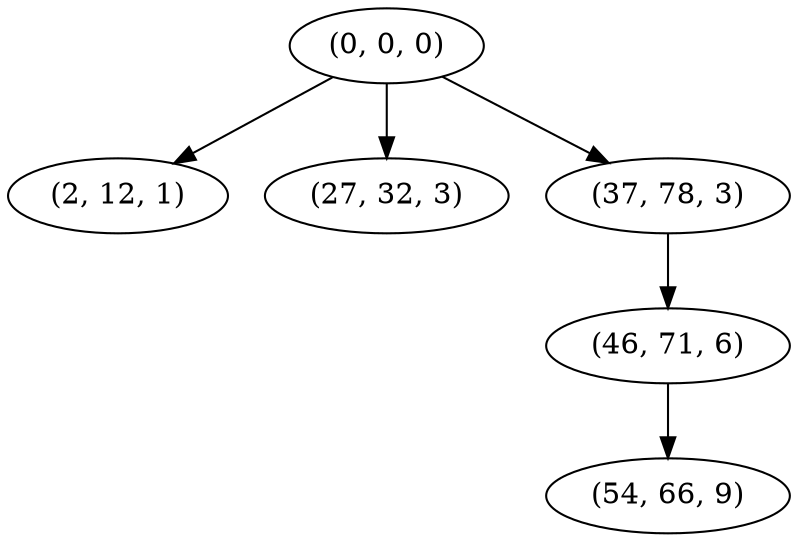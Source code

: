 digraph tree {
    "(0, 0, 0)";
    "(2, 12, 1)";
    "(27, 32, 3)";
    "(37, 78, 3)";
    "(46, 71, 6)";
    "(54, 66, 9)";
    "(0, 0, 0)" -> "(2, 12, 1)";
    "(0, 0, 0)" -> "(27, 32, 3)";
    "(0, 0, 0)" -> "(37, 78, 3)";
    "(37, 78, 3)" -> "(46, 71, 6)";
    "(46, 71, 6)" -> "(54, 66, 9)";
}
